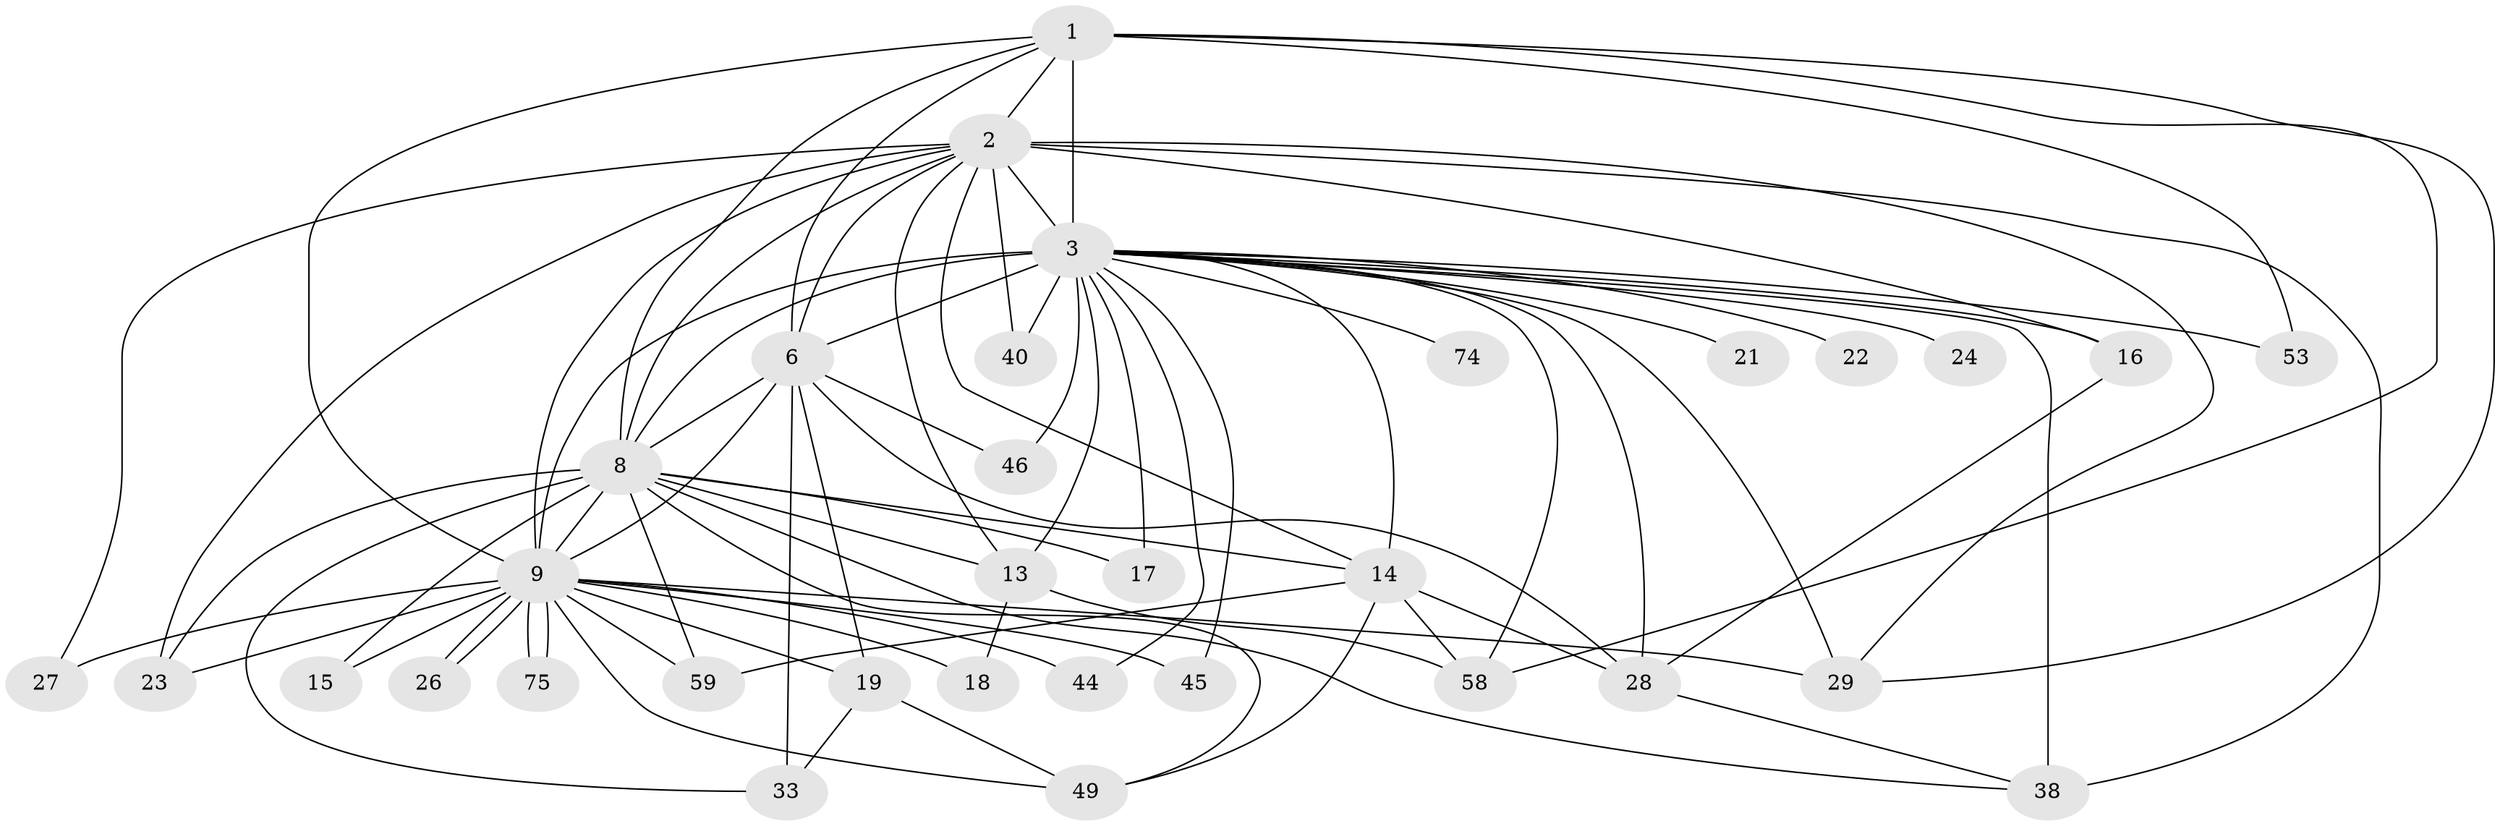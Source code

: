 // original degree distribution, {16: 0.023809523809523808, 15: 0.011904761904761904, 25: 0.011904761904761904, 13: 0.011904761904761904, 19: 0.011904761904761904, 14: 0.011904761904761904, 21: 0.011904761904761904, 27: 0.011904761904761904, 26: 0.011904761904761904, 5: 0.023809523809523808, 3: 0.19047619047619047, 6: 0.023809523809523808, 10: 0.011904761904761904, 2: 0.5833333333333334, 4: 0.047619047619047616}
// Generated by graph-tools (version 1.1) at 2025/17/03/04/25 18:17:25]
// undirected, 33 vertices, 80 edges
graph export_dot {
graph [start="1"]
  node [color=gray90,style=filled];
  1 [super="+43"];
  2 [super="+54+5+34+30+48+7"];
  3 [super="+4+25+10+66+61+11+52+32+12+50+20"];
  6 [super="+41+42+64"];
  8 [super="+71+65+35+31"];
  9;
  13 [super="+36"];
  14;
  15;
  16;
  17;
  18;
  19;
  21;
  22;
  23 [super="+82"];
  24;
  26;
  27;
  28 [super="+83"];
  29 [super="+73"];
  33 [super="+79"];
  38 [super="+57"];
  40;
  44 [super="+76"];
  45;
  46;
  49 [super="+63"];
  53;
  58 [super="+78+81"];
  59 [super="+77"];
  74;
  75;
  1 -- 2 [weight=4];
  1 -- 3 [weight=6];
  1 -- 6;
  1 -- 8;
  1 -- 9;
  1 -- 53;
  1 -- 58;
  1 -- 29;
  2 -- 3 [weight=14];
  2 -- 6 [weight=6];
  2 -- 8 [weight=5];
  2 -- 9 [weight=5];
  2 -- 16;
  2 -- 14 [weight=2];
  2 -- 40;
  2 -- 27;
  2 -- 29;
  2 -- 38;
  2 -- 13;
  2 -- 23;
  3 -- 6 [weight=5];
  3 -- 8 [weight=5];
  3 -- 9 [weight=4];
  3 -- 13;
  3 -- 16;
  3 -- 17;
  3 -- 22 [weight=2];
  3 -- 29;
  3 -- 46;
  3 -- 40;
  3 -- 44 [weight=2];
  3 -- 53;
  3 -- 45;
  3 -- 74;
  3 -- 21;
  3 -- 24;
  3 -- 58;
  3 -- 28 [weight=2];
  3 -- 38 [weight=2];
  3 -- 14 [weight=2];
  6 -- 8;
  6 -- 9 [weight=2];
  6 -- 19;
  6 -- 33;
  6 -- 46;
  6 -- 28;
  8 -- 9;
  8 -- 14;
  8 -- 15;
  8 -- 17;
  8 -- 23;
  8 -- 33;
  8 -- 49;
  8 -- 13 [weight=2];
  8 -- 59;
  8 -- 38;
  9 -- 15;
  9 -- 18;
  9 -- 19;
  9 -- 26;
  9 -- 26;
  9 -- 27;
  9 -- 45;
  9 -- 59;
  9 -- 75;
  9 -- 75;
  9 -- 29;
  9 -- 23;
  9 -- 44;
  9 -- 49;
  13 -- 18;
  13 -- 58;
  14 -- 28;
  14 -- 49;
  14 -- 59 [weight=2];
  14 -- 58;
  16 -- 28;
  19 -- 33;
  19 -- 49;
  28 -- 38;
}
